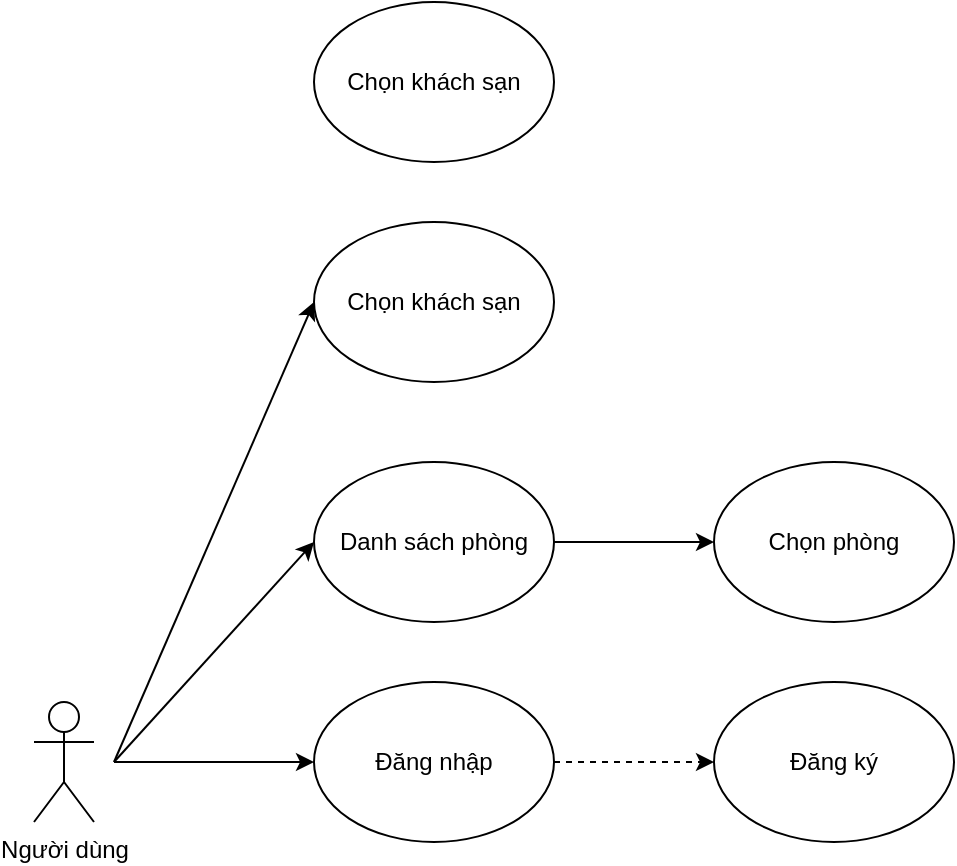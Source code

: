 <mxfile version="24.4.0" type="device">
  <diagram name="Trang-1" id="1iPSetiMdpf9adHIg9xG">
    <mxGraphModel dx="1000" dy="1699" grid="1" gridSize="10" guides="1" tooltips="1" connect="1" arrows="1" fold="1" page="1" pageScale="1" pageWidth="827" pageHeight="1169" math="0" shadow="0">
      <root>
        <mxCell id="0" />
        <mxCell id="1" parent="0" />
        <mxCell id="6Y1sCY7NxczDT4jlOH8O-1" value="Người dùng" style="shape=umlActor;verticalLabelPosition=bottom;verticalAlign=top;html=1;outlineConnect=0;" vertex="1" parent="1">
          <mxGeometry x="250" y="190" width="30" height="60" as="geometry" />
        </mxCell>
        <mxCell id="6Y1sCY7NxczDT4jlOH8O-2" value="" style="endArrow=classic;html=1;rounded=0;entryX=0;entryY=0.5;entryDx=0;entryDy=0;" edge="1" parent="1" target="6Y1sCY7NxczDT4jlOH8O-3">
          <mxGeometry width="50" height="50" relative="1" as="geometry">
            <mxPoint x="290" y="220" as="sourcePoint" />
            <mxPoint x="360" y="220" as="targetPoint" />
          </mxGeometry>
        </mxCell>
        <mxCell id="6Y1sCY7NxczDT4jlOH8O-3" value="Đăng nhập" style="ellipse;whiteSpace=wrap;html=1;" vertex="1" parent="1">
          <mxGeometry x="390" y="180" width="120" height="80" as="geometry" />
        </mxCell>
        <mxCell id="6Y1sCY7NxczDT4jlOH8O-4" value="Đăng ký" style="ellipse;whiteSpace=wrap;html=1;" vertex="1" parent="1">
          <mxGeometry x="590" y="180" width="120" height="80" as="geometry" />
        </mxCell>
        <mxCell id="6Y1sCY7NxczDT4jlOH8O-5" value="Danh sách phòng" style="ellipse;whiteSpace=wrap;html=1;" vertex="1" parent="1">
          <mxGeometry x="390" y="70" width="120" height="80" as="geometry" />
        </mxCell>
        <mxCell id="6Y1sCY7NxczDT4jlOH8O-6" value="" style="endArrow=classic;html=1;rounded=0;entryX=0;entryY=0.5;entryDx=0;entryDy=0;" edge="1" parent="1" target="6Y1sCY7NxczDT4jlOH8O-5">
          <mxGeometry width="50" height="50" relative="1" as="geometry">
            <mxPoint x="290" y="220" as="sourcePoint" />
            <mxPoint x="370" y="230" as="targetPoint" />
          </mxGeometry>
        </mxCell>
        <mxCell id="6Y1sCY7NxczDT4jlOH8O-7" value="Chọn phòng" style="ellipse;whiteSpace=wrap;html=1;" vertex="1" parent="1">
          <mxGeometry x="590" y="70" width="120" height="80" as="geometry" />
        </mxCell>
        <mxCell id="6Y1sCY7NxczDT4jlOH8O-8" value="" style="endArrow=classic;html=1;rounded=0;exitX=1;exitY=0.5;exitDx=0;exitDy=0;entryX=0;entryY=0.5;entryDx=0;entryDy=0;" edge="1" parent="1" source="6Y1sCY7NxczDT4jlOH8O-5" target="6Y1sCY7NxczDT4jlOH8O-7">
          <mxGeometry width="50" height="50" relative="1" as="geometry">
            <mxPoint x="530" y="210" as="sourcePoint" />
            <mxPoint x="580" y="160" as="targetPoint" />
          </mxGeometry>
        </mxCell>
        <mxCell id="6Y1sCY7NxczDT4jlOH8O-9" value="" style="endArrow=classic;html=1;rounded=0;exitX=1;exitY=0.5;exitDx=0;exitDy=0;entryX=0;entryY=0.5;entryDx=0;entryDy=0;dashed=1;" edge="1" parent="1" source="6Y1sCY7NxczDT4jlOH8O-3" target="6Y1sCY7NxczDT4jlOH8O-4">
          <mxGeometry width="50" height="50" relative="1" as="geometry">
            <mxPoint x="410" y="310" as="sourcePoint" />
            <mxPoint x="460" y="260" as="targetPoint" />
          </mxGeometry>
        </mxCell>
        <mxCell id="6Y1sCY7NxczDT4jlOH8O-10" value="Chọn khách sạn" style="ellipse;whiteSpace=wrap;html=1;" vertex="1" parent="1">
          <mxGeometry x="390" y="-50" width="120" height="80" as="geometry" />
        </mxCell>
        <mxCell id="6Y1sCY7NxczDT4jlOH8O-11" value="" style="endArrow=classic;html=1;rounded=0;entryX=0;entryY=0.5;entryDx=0;entryDy=0;" edge="1" parent="1" target="6Y1sCY7NxczDT4jlOH8O-10">
          <mxGeometry width="50" height="50" relative="1" as="geometry">
            <mxPoint x="290" y="220" as="sourcePoint" />
            <mxPoint x="570" y="120" as="targetPoint" />
          </mxGeometry>
        </mxCell>
        <mxCell id="6Y1sCY7NxczDT4jlOH8O-12" value="Chọn khách sạn" style="ellipse;whiteSpace=wrap;html=1;" vertex="1" parent="1">
          <mxGeometry x="390" y="-160" width="120" height="80" as="geometry" />
        </mxCell>
      </root>
    </mxGraphModel>
  </diagram>
</mxfile>
